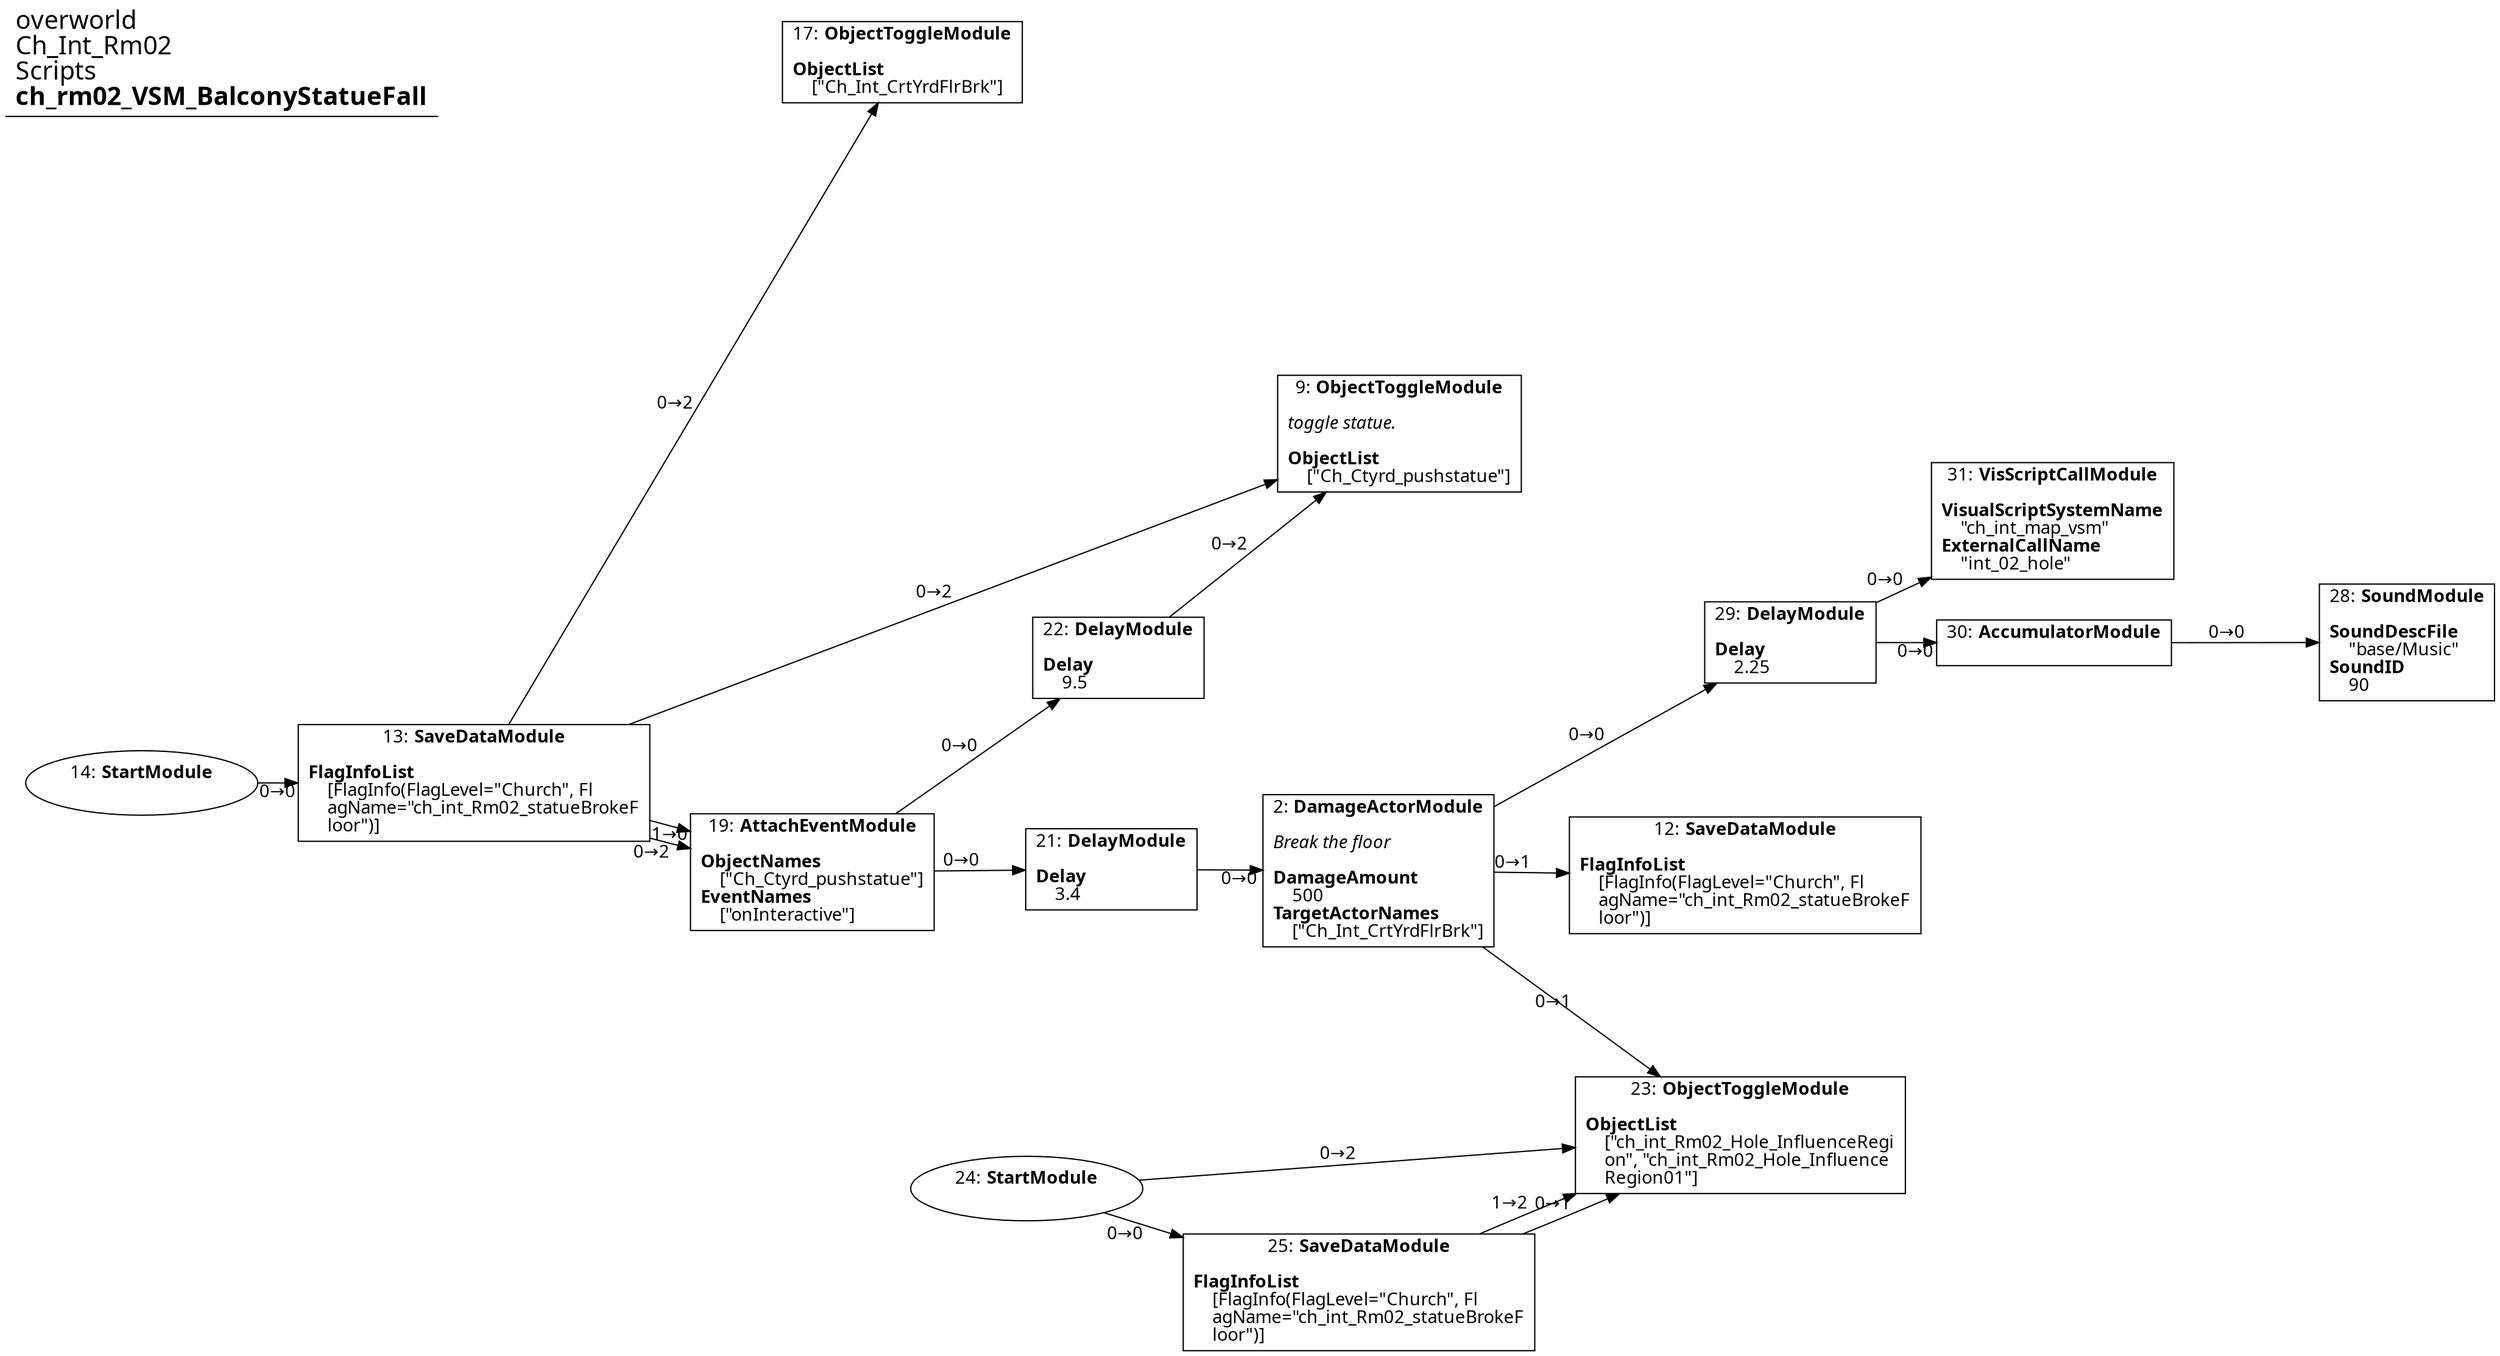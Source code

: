 digraph {
    layout = fdp;
    overlap = prism;
    sep = "+16";
    splines = spline;

    node [ shape = box ];

    graph [ fontname = "Segoe UI" ];
    node [ fontname = "Segoe UI" ];
    edge [ fontname = "Segoe UI" ];

    2 [ label = <2: <b>DamageActorModule</b><br/><br/><i>Break the floor<br align="left"/></i><br align="left"/><b>DamageAmount</b><br align="left"/>    500<br align="left"/><b>TargetActorNames</b><br align="left"/>    [&quot;Ch_Int_CrtYrdFlrBrk&quot;]<br align="left"/>> ];
    2 [ pos = "0.60400003,0.059000004!" ];
    2 -> 12 [ label = "0→1" ];
    2 -> 23 [ label = "0→1" ];
    2 -> 29 [ label = "0→0" ];

    9 [ label = <9: <b>ObjectToggleModule</b><br/><br/><i>toggle statue.<br align="left"/></i><br align="left"/><b>ObjectList</b><br align="left"/>    [&quot;Ch_Ctyrd_pushstatue&quot;]<br align="left"/>> ];
    9 [ pos = "0.62,0.379!" ];

    12 [ label = <12: <b>SaveDataModule</b><br/><br/><b>FlagInfoList</b><br align="left"/>    [FlagInfo(FlagLevel=&quot;Church&quot;, Fl<br align="left"/>    agName=&quot;ch_int_Rm02_statueBrokeF<br align="left"/>    loor&quot;)]<br align="left"/>> ];
    12 [ pos = "0.87200004,0.055000003!" ];

    13 [ label = <13: <b>SaveDataModule</b><br/><br/><b>FlagInfoList</b><br align="left"/>    [FlagInfo(FlagLevel=&quot;Church&quot;, Fl<br align="left"/>    agName=&quot;ch_int_Rm02_statueBrokeF<br align="left"/>    loor&quot;)]<br align="left"/>> ];
    13 [ pos = "-0.081,0.123!" ];
    13 -> 17 [ label = "0→2" ];
    13 -> 19 [ label = "1→0" ];
    13 -> 19 [ label = "0→2" ];
    13 -> 9 [ label = "0→2" ];

    14 [ label = <14: <b>StartModule</b><br/><br/>> ];
    14 [ shape = oval ]
    14 [ pos = "-0.23300001,0.123!" ];
    14 -> 13 [ label = "0→0" ];

    17 [ label = <17: <b>ObjectToggleModule</b><br/><br/><b>ObjectList</b><br align="left"/>    [&quot;Ch_Int_CrtYrdFlrBrk&quot;]<br align="left"/>> ];
    17 [ pos = "0.25300002,0.651!" ];

    19 [ label = <19: <b>AttachEventModule</b><br/><br/><b>ObjectNames</b><br align="left"/>    [&quot;Ch_Ctyrd_pushstatue&quot;]<br align="left"/><b>EventNames</b><br align="left"/>    [&quot;onInteractive&quot;]<br align="left"/>> ];
    19 [ pos = "0.162,0.059000004!" ];
    19 -> 21 [ label = "0→0" ];
    19 -> 22 [ label = "0→0" ];

    21 [ label = <21: <b>DelayModule</b><br/><br/><b>Delay</b><br align="left"/>    3.4<br align="left"/>> ];
    21 [ pos = "0.41300002,0.059000004!" ];
    21 -> 2 [ label = "0→0" ];

    22 [ label = <22: <b>DelayModule</b><br/><br/><b>Delay</b><br align="left"/>    9.5<br align="left"/>> ];
    22 [ pos = "0.41400003,0.215!" ];
    22 -> 9 [ label = "0→2" ];

    23 [ label = <23: <b>ObjectToggleModule</b><br/><br/><b>ObjectList</b><br align="left"/>    [&quot;ch_int_Rm02_Hole_InfluenceRegi<br align="left"/>    on&quot;, &quot;ch_int_Rm02_Hole_Influence<br align="left"/>    Region01&quot;]<br align="left"/>> ];
    23 [ pos = "0.86,-0.135!" ];

    24 [ label = <24: <b>StartModule</b><br/><br/>> ];
    24 [ shape = oval ]
    24 [ pos = "0.374,-0.18100001!" ];
    24 -> 25 [ label = "0→0" ];
    24 -> 23 [ label = "0→2" ];

    25 [ label = <25: <b>SaveDataModule</b><br/><br/><b>FlagInfoList</b><br align="left"/>    [FlagInfo(FlagLevel=&quot;Church&quot;, Fl<br align="left"/>    agName=&quot;ch_int_Rm02_statueBrokeF<br align="left"/>    loor&quot;)]<br align="left"/>> ];
    25 [ pos = "0.56600004,-0.24100001!" ];
    25 -> 23 [ label = "1→2" ];
    25 -> 23 [ label = "0→1" ];

    28 [ label = <28: <b>SoundModule</b><br/><br/><b>SoundDescFile</b><br align="left"/>    &quot;base/Music&quot;<br align="left"/><b>SoundID</b><br align="left"/>    90<br align="left"/>> ];
    28 [ pos = "1.3570001,0.22600001!" ];

    29 [ label = <29: <b>DelayModule</b><br/><br/><b>Delay</b><br align="left"/>    2.25<br align="left"/>> ];
    29 [ pos = "0.906,0.22600001!" ];
    29 -> 30 [ label = "0→0" ];
    29 -> 31 [ label = "0→0" ];

    30 [ label = <30: <b>AccumulatorModule</b><br/><br/>> ];
    30 [ pos = "1.0990001,0.22600001!" ];
    30 -> 28 [ label = "0→0" ];

    31 [ label = <31: <b>VisScriptCallModule</b><br/><br/><b>VisualScriptSystemName</b><br align="left"/>    &quot;ch_int_map_vsm&quot;<br align="left"/><b>ExternalCallName</b><br align="left"/>    &quot;int_02_hole&quot;<br align="left"/>> ];
    31 [ pos = "1.098,0.31500003!" ];

    title [ pos = "-0.23400001,0.652!" ];
    title [ shape = underline ];
    title [ label = <<font point-size="20">overworld<br align="left"/>Ch_Int_Rm02<br align="left"/>Scripts<br align="left"/><b>ch_rm02_VSM_BalconyStatueFall</b><br align="left"/></font>> ];
}
